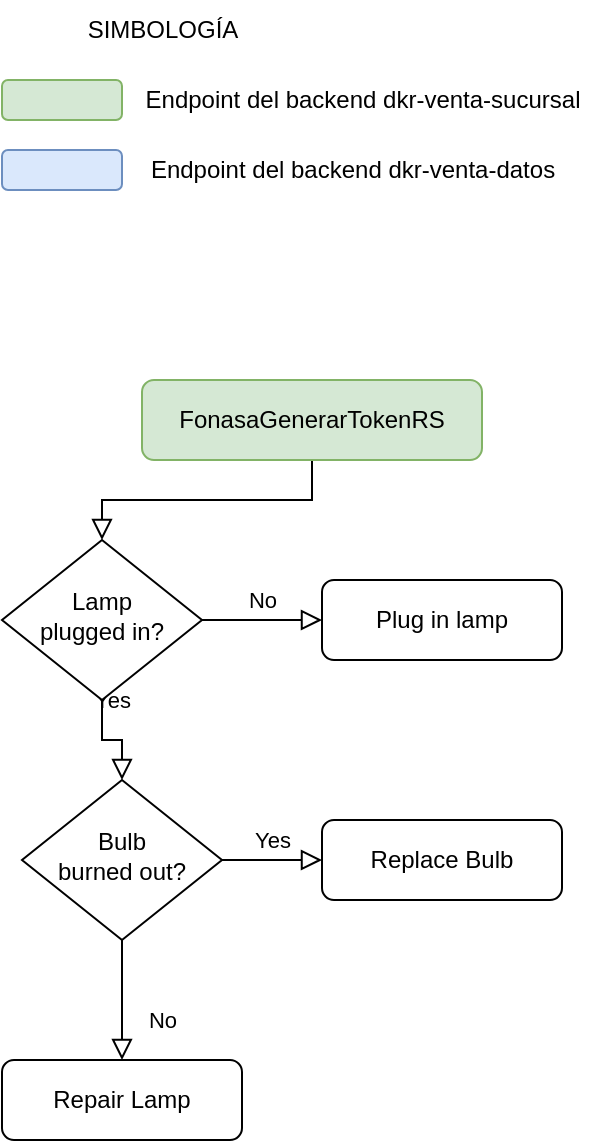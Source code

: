 <mxfile version="25.0.3">
  <diagram id="C5RBs43oDa-KdzZeNtuy" name="Page-1">
    <mxGraphModel dx="794" dy="1615" grid="1" gridSize="10" guides="1" tooltips="1" connect="1" arrows="1" fold="1" page="1" pageScale="1" pageWidth="827" pageHeight="1169" math="0" shadow="0">
      <root>
        <mxCell id="WIyWlLk6GJQsqaUBKTNV-0" />
        <mxCell id="WIyWlLk6GJQsqaUBKTNV-1" parent="WIyWlLk6GJQsqaUBKTNV-0" />
        <mxCell id="IWVMkz2-MvVCHvzrfZ5D-16" value="" style="rounded=0;html=1;jettySize=auto;orthogonalLoop=1;fontSize=11;endArrow=block;endFill=0;endSize=8;strokeWidth=1;shadow=0;labelBackgroundColor=none;edgeStyle=orthogonalEdgeStyle;" edge="1" parent="WIyWlLk6GJQsqaUBKTNV-1" source="IWVMkz2-MvVCHvzrfZ5D-17" target="IWVMkz2-MvVCHvzrfZ5D-20">
          <mxGeometry relative="1" as="geometry" />
        </mxCell>
        <mxCell id="IWVMkz2-MvVCHvzrfZ5D-17" value="&lt;div&gt;&lt;span style=&quot;background-color: initial;&quot;&gt;FonasaGenerarTokenRS&lt;/span&gt;&lt;/div&gt;" style="rounded=1;whiteSpace=wrap;html=1;fontSize=12;glass=0;strokeWidth=1;shadow=0;fillColor=#d5e8d4;strokeColor=#82b366;" vertex="1" parent="WIyWlLk6GJQsqaUBKTNV-1">
          <mxGeometry x="240" y="100" width="170" height="40" as="geometry" />
        </mxCell>
        <mxCell id="IWVMkz2-MvVCHvzrfZ5D-18" value="Yes" style="rounded=0;html=1;jettySize=auto;orthogonalLoop=1;fontSize=11;endArrow=block;endFill=0;endSize=8;strokeWidth=1;shadow=0;labelBackgroundColor=none;edgeStyle=orthogonalEdgeStyle;" edge="1" parent="WIyWlLk6GJQsqaUBKTNV-1" source="IWVMkz2-MvVCHvzrfZ5D-20" target="IWVMkz2-MvVCHvzrfZ5D-24">
          <mxGeometry y="20" relative="1" as="geometry">
            <mxPoint as="offset" />
          </mxGeometry>
        </mxCell>
        <mxCell id="IWVMkz2-MvVCHvzrfZ5D-19" value="No" style="edgeStyle=orthogonalEdgeStyle;rounded=0;html=1;jettySize=auto;orthogonalLoop=1;fontSize=11;endArrow=block;endFill=0;endSize=8;strokeWidth=1;shadow=0;labelBackgroundColor=none;" edge="1" parent="WIyWlLk6GJQsqaUBKTNV-1" source="IWVMkz2-MvVCHvzrfZ5D-20" target="IWVMkz2-MvVCHvzrfZ5D-21">
          <mxGeometry y="10" relative="1" as="geometry">
            <mxPoint as="offset" />
          </mxGeometry>
        </mxCell>
        <mxCell id="IWVMkz2-MvVCHvzrfZ5D-20" value="Lamp&lt;br&gt;plugged in?" style="rhombus;whiteSpace=wrap;html=1;shadow=0;fontFamily=Helvetica;fontSize=12;align=center;strokeWidth=1;spacing=6;spacingTop=-4;" vertex="1" parent="WIyWlLk6GJQsqaUBKTNV-1">
          <mxGeometry x="170" y="180" width="100" height="80" as="geometry" />
        </mxCell>
        <mxCell id="IWVMkz2-MvVCHvzrfZ5D-21" value="Plug in lamp" style="rounded=1;whiteSpace=wrap;html=1;fontSize=12;glass=0;strokeWidth=1;shadow=0;" vertex="1" parent="WIyWlLk6GJQsqaUBKTNV-1">
          <mxGeometry x="330" y="200" width="120" height="40" as="geometry" />
        </mxCell>
        <mxCell id="IWVMkz2-MvVCHvzrfZ5D-22" value="No" style="rounded=0;html=1;jettySize=auto;orthogonalLoop=1;fontSize=11;endArrow=block;endFill=0;endSize=8;strokeWidth=1;shadow=0;labelBackgroundColor=none;edgeStyle=orthogonalEdgeStyle;" edge="1" parent="WIyWlLk6GJQsqaUBKTNV-1" source="IWVMkz2-MvVCHvzrfZ5D-24" target="IWVMkz2-MvVCHvzrfZ5D-25">
          <mxGeometry x="0.333" y="20" relative="1" as="geometry">
            <mxPoint as="offset" />
          </mxGeometry>
        </mxCell>
        <mxCell id="IWVMkz2-MvVCHvzrfZ5D-23" value="Yes" style="edgeStyle=orthogonalEdgeStyle;rounded=0;html=1;jettySize=auto;orthogonalLoop=1;fontSize=11;endArrow=block;endFill=0;endSize=8;strokeWidth=1;shadow=0;labelBackgroundColor=none;" edge="1" parent="WIyWlLk6GJQsqaUBKTNV-1" source="IWVMkz2-MvVCHvzrfZ5D-24" target="IWVMkz2-MvVCHvzrfZ5D-26">
          <mxGeometry y="10" relative="1" as="geometry">
            <mxPoint as="offset" />
          </mxGeometry>
        </mxCell>
        <mxCell id="IWVMkz2-MvVCHvzrfZ5D-24" value="Bulb&lt;br&gt;burned out?" style="rhombus;whiteSpace=wrap;html=1;shadow=0;fontFamily=Helvetica;fontSize=12;align=center;strokeWidth=1;spacing=6;spacingTop=-4;" vertex="1" parent="WIyWlLk6GJQsqaUBKTNV-1">
          <mxGeometry x="180" y="300" width="100" height="80" as="geometry" />
        </mxCell>
        <mxCell id="IWVMkz2-MvVCHvzrfZ5D-25" value="Repair Lamp" style="rounded=1;whiteSpace=wrap;html=1;fontSize=12;glass=0;strokeWidth=1;shadow=0;" vertex="1" parent="WIyWlLk6GJQsqaUBKTNV-1">
          <mxGeometry x="170" y="440" width="120" height="40" as="geometry" />
        </mxCell>
        <mxCell id="IWVMkz2-MvVCHvzrfZ5D-26" value="Replace Bulb" style="rounded=1;whiteSpace=wrap;html=1;fontSize=12;glass=0;strokeWidth=1;shadow=0;" vertex="1" parent="WIyWlLk6GJQsqaUBKTNV-1">
          <mxGeometry x="330" y="320" width="120" height="40" as="geometry" />
        </mxCell>
        <mxCell id="IWVMkz2-MvVCHvzrfZ5D-27" value="" style="rounded=1;whiteSpace=wrap;html=1;fillColor=#d5e8d4;strokeColor=#82b366;" vertex="1" parent="WIyWlLk6GJQsqaUBKTNV-1">
          <mxGeometry x="170" y="-50" width="60" height="20" as="geometry" />
        </mxCell>
        <mxCell id="IWVMkz2-MvVCHvzrfZ5D-28" value="" style="rounded=1;whiteSpace=wrap;html=1;fillColor=#dae8fc;strokeColor=#6c8ebf;" vertex="1" parent="WIyWlLk6GJQsqaUBKTNV-1">
          <mxGeometry x="170" y="-15" width="60" height="20" as="geometry" />
        </mxCell>
        <mxCell id="IWVMkz2-MvVCHvzrfZ5D-29" value="SIMBOLOGÍA" style="text;html=1;align=center;verticalAlign=middle;resizable=0;points=[];autosize=1;strokeColor=none;fillColor=none;" vertex="1" parent="WIyWlLk6GJQsqaUBKTNV-1">
          <mxGeometry x="200" y="-90" width="100" height="30" as="geometry" />
        </mxCell>
        <mxCell id="IWVMkz2-MvVCHvzrfZ5D-30" value="Endpoint del backend dkr-&lt;span style=&quot;background-color: initial;&quot;&gt;venta-sucursal&lt;/span&gt;" style="text;html=1;align=center;verticalAlign=middle;resizable=0;points=[];autosize=1;strokeColor=none;fillColor=none;" vertex="1" parent="WIyWlLk6GJQsqaUBKTNV-1">
          <mxGeometry x="230" y="-55" width="240" height="30" as="geometry" />
        </mxCell>
        <mxCell id="IWVMkz2-MvVCHvzrfZ5D-31" value="Endpoint del backend dkr-venta-datos" style="text;html=1;align=center;verticalAlign=middle;resizable=0;points=[];autosize=1;strokeColor=none;fillColor=none;" vertex="1" parent="WIyWlLk6GJQsqaUBKTNV-1">
          <mxGeometry x="230" y="-20" width="230" height="30" as="geometry" />
        </mxCell>
      </root>
    </mxGraphModel>
  </diagram>
</mxfile>
